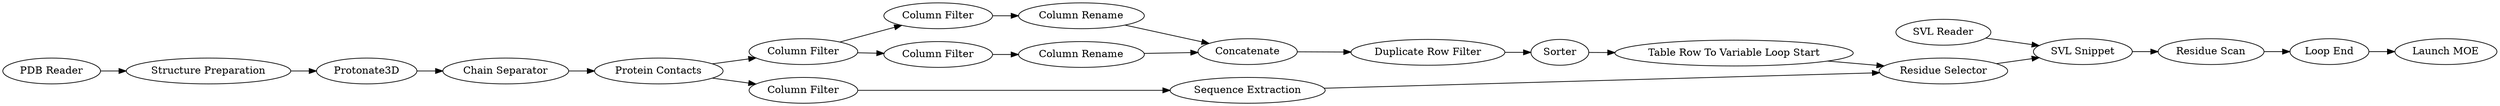 digraph {
	4 -> 5
	23 -> 24
	13 -> 14
	17 -> 20
	6 -> 8
	22 -> 23
	25 -> 2
	18 -> 17
	5 -> 15
	21 -> 20
	10 -> 11
	20 -> 22
	9 -> 11
	15 -> 16
	14 -> 18
	11 -> 13
	6 -> 7
	7 -> 9
	8 -> 10
	3 -> 4
	5 -> 6
	2 -> 3
	16 -> 17
	7 [label="Column Filter"]
	9 [label="Column Rename"]
	18 [label="Table Row To Variable Loop Start"]
	21 [label="SVL Reader"]
	8 [label="Column Filter"]
	17 [label="Residue Selector"]
	3 [label=Protonate3D]
	24 [label="Launch MOE"]
	6 [label="Column Filter"]
	15 [label="Column Filter"]
	25 [label="PDB Reader"]
	10 [label="Column Rename"]
	16 [label="Sequence Extraction"]
	22 [label="Residue Scan"]
	11 [label=Concatenate]
	4 [label="Chain Separator"]
	23 [label="Loop End"]
	14 [label=Sorter]
	5 [label="Protein Contacts"]
	13 [label="Duplicate Row Filter"]
	20 [label="SVL Snippet"]
	2 [label="Structure Preparation"]
	rankdir=LR
}
